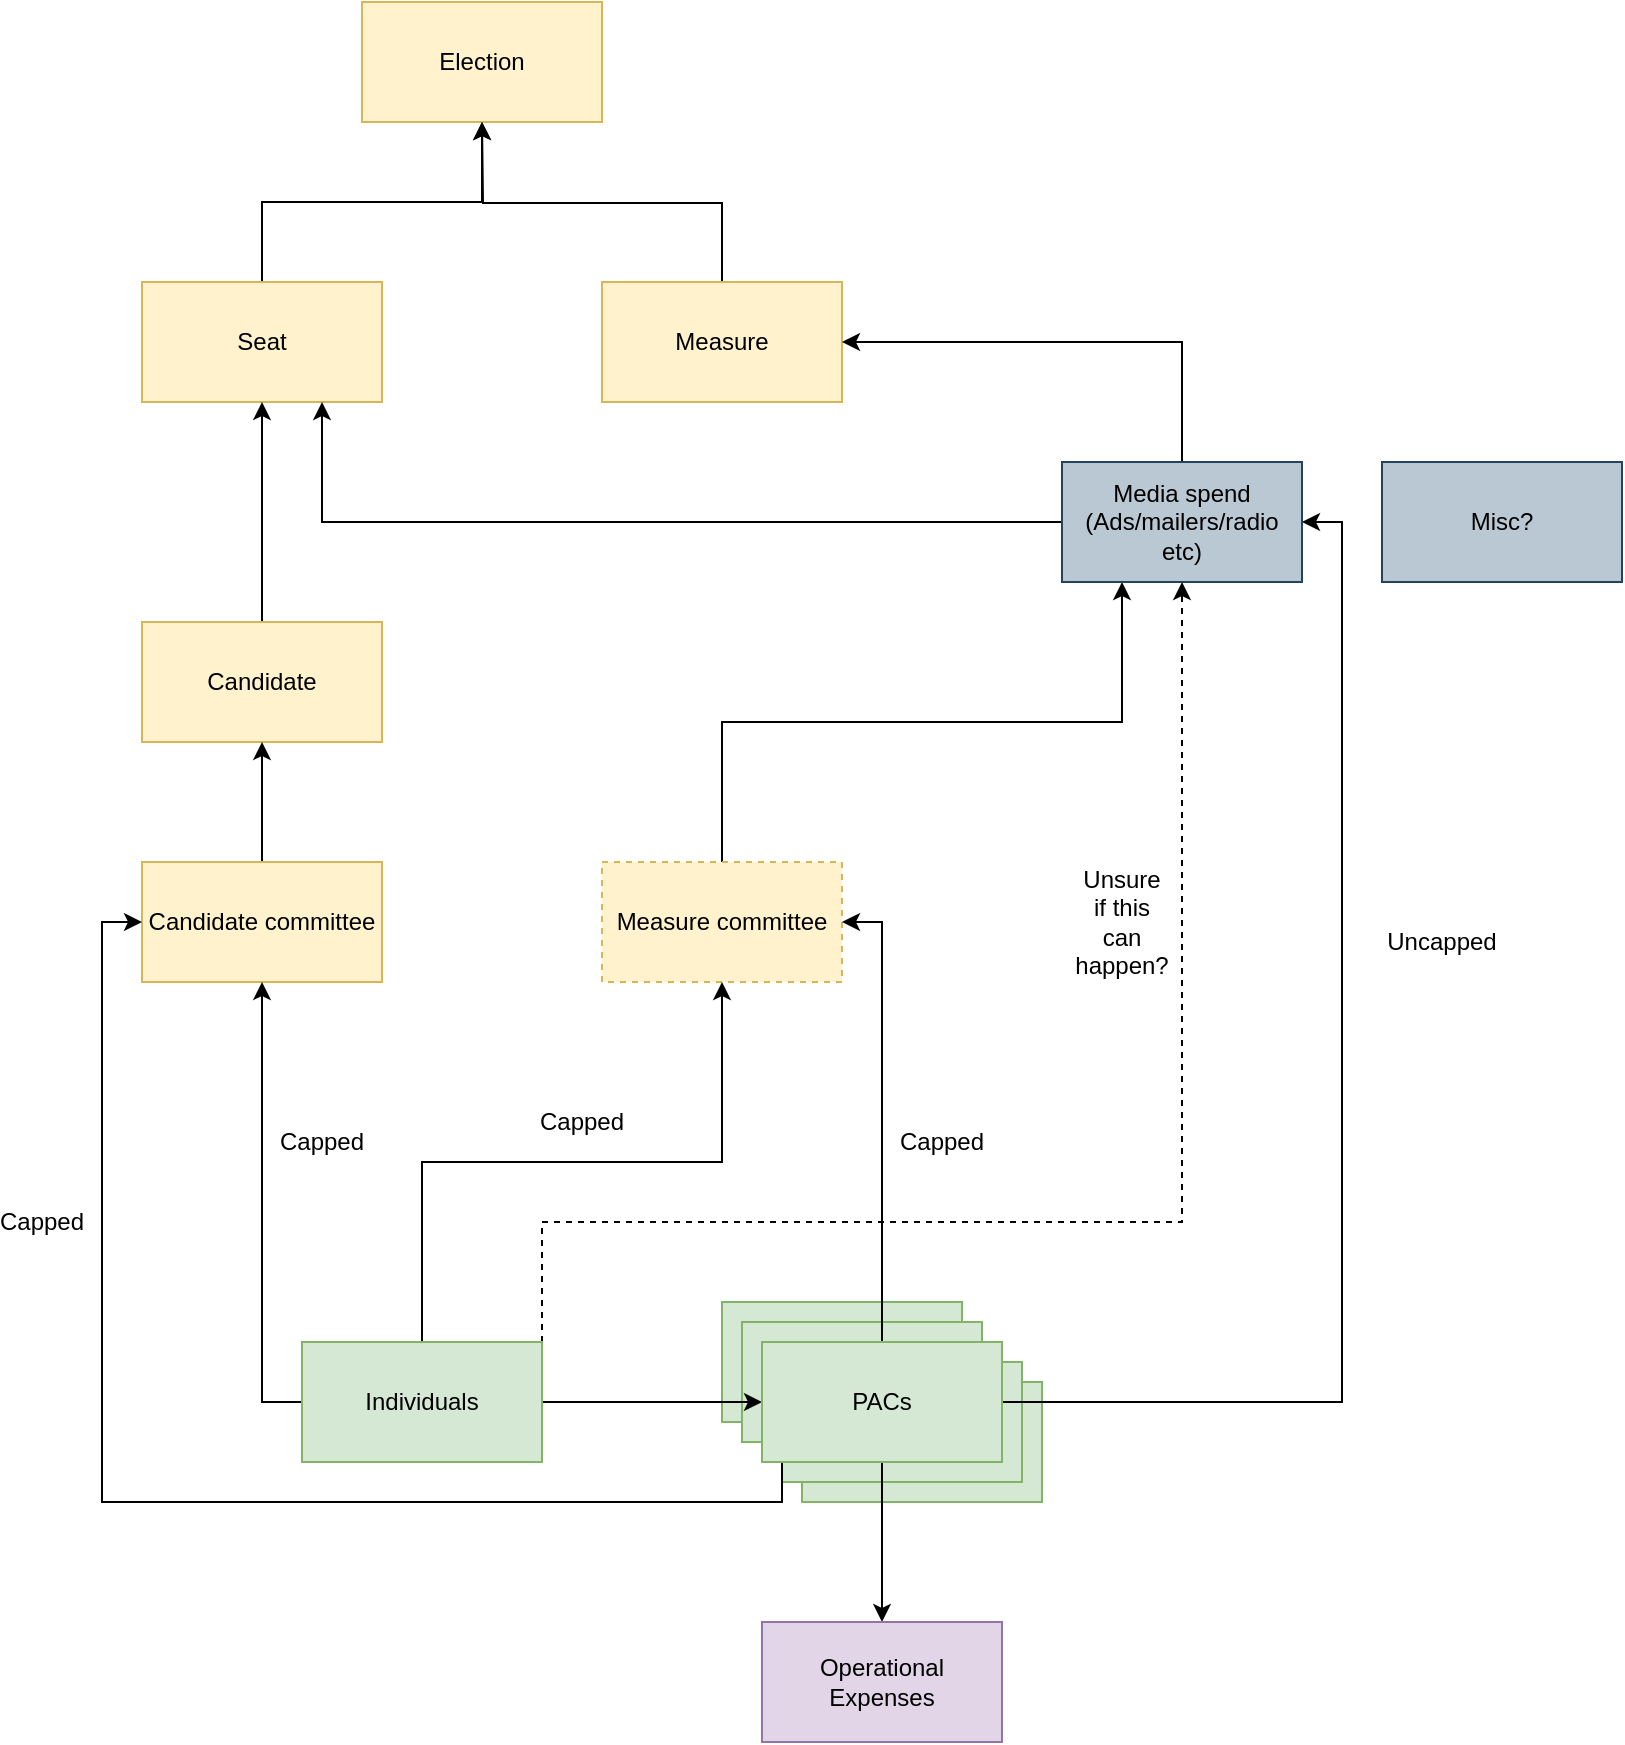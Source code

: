 <mxfile version="10.6.1" type="device"><diagram id="pXKdMne21quMe8HGnU_g" name="Page-1"><mxGraphModel dx="1080" dy="705" grid="1" gridSize="10" guides="1" tooltips="1" connect="1" arrows="1" fold="1" page="1" pageScale="1" pageWidth="850" pageHeight="1100" math="0" shadow="0"><root><mxCell id="0"/><mxCell id="1" parent="0"/><mxCell id="qMHTMH1Uoa9ZPdA_ucQk-39" value="PACs" style="rounded=0;whiteSpace=wrap;html=1;fillColor=#d5e8d4;strokeColor=#82b366;" vertex="1" parent="1"><mxGeometry x="420" y="730" width="120" height="60" as="geometry"/></mxCell><mxCell id="qMHTMH1Uoa9ZPdA_ucQk-38" value="PACs" style="rounded=0;whiteSpace=wrap;html=1;fillColor=#d5e8d4;strokeColor=#82b366;" vertex="1" parent="1"><mxGeometry x="410" y="720" width="120" height="60" as="geometry"/></mxCell><mxCell id="qMHTMH1Uoa9ZPdA_ucQk-37" value="PACs" style="rounded=0;whiteSpace=wrap;html=1;fillColor=#d5e8d4;strokeColor=#82b366;" vertex="1" parent="1"><mxGeometry x="380" y="690" width="120" height="60" as="geometry"/></mxCell><mxCell id="qMHTMH1Uoa9ZPdA_ucQk-36" value="PACs" style="rounded=0;whiteSpace=wrap;html=1;fillColor=#d5e8d4;strokeColor=#82b366;" vertex="1" parent="1"><mxGeometry x="390" y="700" width="120" height="60" as="geometry"/></mxCell><mxCell id="qMHTMH1Uoa9ZPdA_ucQk-1" value="Election" style="rounded=0;whiteSpace=wrap;html=1;fillColor=#fff2cc;strokeColor=#d6b656;" vertex="1" parent="1"><mxGeometry x="200" y="40" width="120" height="60" as="geometry"/></mxCell><mxCell id="qMHTMH1Uoa9ZPdA_ucQk-8" style="edgeStyle=orthogonalEdgeStyle;rounded=0;orthogonalLoop=1;jettySize=auto;html=1;exitX=0.5;exitY=0;exitDx=0;exitDy=0;entryX=0.5;entryY=1;entryDx=0;entryDy=0;" edge="1" parent="1" source="qMHTMH1Uoa9ZPdA_ucQk-2" target="qMHTMH1Uoa9ZPdA_ucQk-1"><mxGeometry relative="1" as="geometry"/></mxCell><mxCell id="qMHTMH1Uoa9ZPdA_ucQk-2" value="Seat" style="rounded=0;whiteSpace=wrap;html=1;fillColor=#fff2cc;strokeColor=#d6b656;" vertex="1" parent="1"><mxGeometry x="90" y="180" width="120" height="60" as="geometry"/></mxCell><mxCell id="qMHTMH1Uoa9ZPdA_ucQk-9" style="edgeStyle=orthogonalEdgeStyle;rounded=0;orthogonalLoop=1;jettySize=auto;html=1;exitX=0.5;exitY=0;exitDx=0;exitDy=0;" edge="1" parent="1" source="qMHTMH1Uoa9ZPdA_ucQk-3"><mxGeometry relative="1" as="geometry"><mxPoint x="260" y="100" as="targetPoint"/></mxGeometry></mxCell><mxCell id="qMHTMH1Uoa9ZPdA_ucQk-3" value="Measure" style="rounded=0;whiteSpace=wrap;html=1;fillColor=#fff2cc;strokeColor=#d6b656;" vertex="1" parent="1"><mxGeometry x="320" y="180" width="120" height="60" as="geometry"/></mxCell><mxCell id="qMHTMH1Uoa9ZPdA_ucQk-10" style="edgeStyle=orthogonalEdgeStyle;rounded=0;orthogonalLoop=1;jettySize=auto;html=1;exitX=0.5;exitY=0;exitDx=0;exitDy=0;entryX=0.5;entryY=1;entryDx=0;entryDy=0;" edge="1" parent="1" source="qMHTMH1Uoa9ZPdA_ucQk-4" target="qMHTMH1Uoa9ZPdA_ucQk-2"><mxGeometry relative="1" as="geometry"/></mxCell><mxCell id="qMHTMH1Uoa9ZPdA_ucQk-4" value="Candidate" style="rounded=0;whiteSpace=wrap;html=1;fillColor=#fff2cc;strokeColor=#d6b656;" vertex="1" parent="1"><mxGeometry x="90" y="350" width="120" height="60" as="geometry"/></mxCell><mxCell id="qMHTMH1Uoa9ZPdA_ucQk-11" style="edgeStyle=orthogonalEdgeStyle;rounded=0;orthogonalLoop=1;jettySize=auto;html=1;exitX=0.5;exitY=0;exitDx=0;exitDy=0;entryX=0.5;entryY=1;entryDx=0;entryDy=0;" edge="1" parent="1" source="qMHTMH1Uoa9ZPdA_ucQk-5" target="qMHTMH1Uoa9ZPdA_ucQk-4"><mxGeometry relative="1" as="geometry"/></mxCell><mxCell id="qMHTMH1Uoa9ZPdA_ucQk-5" value="Candidate committee" style="rounded=0;whiteSpace=wrap;html=1;fillColor=#fff2cc;strokeColor=#d6b656;" vertex="1" parent="1"><mxGeometry x="90" y="470" width="120" height="60" as="geometry"/></mxCell><mxCell id="qMHTMH1Uoa9ZPdA_ucQk-12" style="edgeStyle=orthogonalEdgeStyle;rounded=0;orthogonalLoop=1;jettySize=auto;html=1;exitX=0.5;exitY=0;exitDx=0;exitDy=0;entryX=0.25;entryY=1;entryDx=0;entryDy=0;" edge="1" parent="1" source="qMHTMH1Uoa9ZPdA_ucQk-6" target="qMHTMH1Uoa9ZPdA_ucQk-7"><mxGeometry relative="1" as="geometry"/></mxCell><mxCell id="qMHTMH1Uoa9ZPdA_ucQk-6" value="Measure committee" style="rounded=0;whiteSpace=wrap;html=1;fillColor=#fff2cc;strokeColor=#d6b656;dashed=1;" vertex="1" parent="1"><mxGeometry x="320" y="470" width="120" height="60" as="geometry"/></mxCell><mxCell id="qMHTMH1Uoa9ZPdA_ucQk-14" style="edgeStyle=orthogonalEdgeStyle;rounded=0;orthogonalLoop=1;jettySize=auto;html=1;exitX=0;exitY=0.5;exitDx=0;exitDy=0;entryX=0.75;entryY=1;entryDx=0;entryDy=0;" edge="1" parent="1" source="qMHTMH1Uoa9ZPdA_ucQk-7" target="qMHTMH1Uoa9ZPdA_ucQk-2"><mxGeometry relative="1" as="geometry"><Array as="points"><mxPoint x="180" y="300"/></Array></mxGeometry></mxCell><mxCell id="qMHTMH1Uoa9ZPdA_ucQk-15" style="edgeStyle=orthogonalEdgeStyle;rounded=0;orthogonalLoop=1;jettySize=auto;html=1;exitX=0.5;exitY=0;exitDx=0;exitDy=0;entryX=1;entryY=0.5;entryDx=0;entryDy=0;" edge="1" parent="1" source="qMHTMH1Uoa9ZPdA_ucQk-7" target="qMHTMH1Uoa9ZPdA_ucQk-3"><mxGeometry relative="1" as="geometry"/></mxCell><mxCell id="qMHTMH1Uoa9ZPdA_ucQk-7" value="Media spend&lt;br&gt;(Ads/mailers/radio etc)&lt;br&gt;" style="rounded=0;whiteSpace=wrap;html=1;fillColor=#bac8d3;strokeColor=#23445d;" vertex="1" parent="1"><mxGeometry x="550" y="270" width="120" height="60" as="geometry"/></mxCell><mxCell id="qMHTMH1Uoa9ZPdA_ucQk-22" style="edgeStyle=orthogonalEdgeStyle;rounded=0;orthogonalLoop=1;jettySize=auto;html=1;exitX=0;exitY=0.5;exitDx=0;exitDy=0;entryX=0.5;entryY=1;entryDx=0;entryDy=0;" edge="1" parent="1" source="qMHTMH1Uoa9ZPdA_ucQk-20" target="qMHTMH1Uoa9ZPdA_ucQk-5"><mxGeometry relative="1" as="geometry"><mxPoint x="70" y="580" as="targetPoint"/></mxGeometry></mxCell><mxCell id="qMHTMH1Uoa9ZPdA_ucQk-23" style="edgeStyle=orthogonalEdgeStyle;rounded=0;orthogonalLoop=1;jettySize=auto;html=1;exitX=0.5;exitY=0;exitDx=0;exitDy=0;entryX=0.5;entryY=1;entryDx=0;entryDy=0;" edge="1" parent="1" source="qMHTMH1Uoa9ZPdA_ucQk-20" target="qMHTMH1Uoa9ZPdA_ucQk-6"><mxGeometry relative="1" as="geometry"><mxPoint x="380" y="540" as="targetPoint"/></mxGeometry></mxCell><mxCell id="qMHTMH1Uoa9ZPdA_ucQk-24" style="edgeStyle=orthogonalEdgeStyle;rounded=0;orthogonalLoop=1;jettySize=auto;html=1;exitX=1;exitY=0.5;exitDx=0;exitDy=0;dashed=1;" edge="1" parent="1" source="qMHTMH1Uoa9ZPdA_ucQk-20" target="qMHTMH1Uoa9ZPdA_ucQk-7"><mxGeometry relative="1" as="geometry"><Array as="points"><mxPoint x="290" y="650"/><mxPoint x="610" y="650"/></Array></mxGeometry></mxCell><mxCell id="qMHTMH1Uoa9ZPdA_ucQk-25" style="edgeStyle=orthogonalEdgeStyle;rounded=0;orthogonalLoop=1;jettySize=auto;html=1;exitX=1;exitY=0.5;exitDx=0;exitDy=0;" edge="1" parent="1" source="qMHTMH1Uoa9ZPdA_ucQk-20" target="qMHTMH1Uoa9ZPdA_ucQk-21"><mxGeometry relative="1" as="geometry"/></mxCell><mxCell id="qMHTMH1Uoa9ZPdA_ucQk-20" value="Individuals" style="rounded=0;whiteSpace=wrap;html=1;fillColor=#d5e8d4;strokeColor=#82b366;" vertex="1" parent="1"><mxGeometry x="170" y="710" width="120" height="60" as="geometry"/></mxCell><mxCell id="qMHTMH1Uoa9ZPdA_ucQk-26" style="edgeStyle=orthogonalEdgeStyle;rounded=0;orthogonalLoop=1;jettySize=auto;html=1;exitX=1;exitY=0.5;exitDx=0;exitDy=0;entryX=1;entryY=0.5;entryDx=0;entryDy=0;" edge="1" parent="1" source="qMHTMH1Uoa9ZPdA_ucQk-21" target="qMHTMH1Uoa9ZPdA_ucQk-7"><mxGeometry relative="1" as="geometry"/></mxCell><mxCell id="qMHTMH1Uoa9ZPdA_ucQk-27" style="edgeStyle=orthogonalEdgeStyle;rounded=0;orthogonalLoop=1;jettySize=auto;html=1;exitX=0.5;exitY=1;exitDx=0;exitDy=0;entryX=0;entryY=0.5;entryDx=0;entryDy=0;" edge="1" parent="1" source="qMHTMH1Uoa9ZPdA_ucQk-21" target="qMHTMH1Uoa9ZPdA_ucQk-5"><mxGeometry relative="1" as="geometry"><Array as="points"><mxPoint x="410" y="770"/><mxPoint x="410" y="790"/><mxPoint x="70" y="790"/><mxPoint x="70" y="500"/></Array></mxGeometry></mxCell><mxCell id="qMHTMH1Uoa9ZPdA_ucQk-28" style="edgeStyle=orthogonalEdgeStyle;rounded=0;orthogonalLoop=1;jettySize=auto;html=1;exitX=0.5;exitY=0;exitDx=0;exitDy=0;entryX=1;entryY=0.5;entryDx=0;entryDy=0;" edge="1" parent="1" source="qMHTMH1Uoa9ZPdA_ucQk-21" target="qMHTMH1Uoa9ZPdA_ucQk-6"><mxGeometry relative="1" as="geometry"/></mxCell><mxCell id="qMHTMH1Uoa9ZPdA_ucQk-35" style="edgeStyle=orthogonalEdgeStyle;rounded=0;orthogonalLoop=1;jettySize=auto;html=1;exitX=0.5;exitY=1;exitDx=0;exitDy=0;entryX=0.5;entryY=0;entryDx=0;entryDy=0;" edge="1" parent="1" source="qMHTMH1Uoa9ZPdA_ucQk-21" target="qMHTMH1Uoa9ZPdA_ucQk-34"><mxGeometry relative="1" as="geometry"/></mxCell><mxCell id="qMHTMH1Uoa9ZPdA_ucQk-21" value="PACs" style="rounded=0;whiteSpace=wrap;html=1;fillColor=#d5e8d4;strokeColor=#82b366;" vertex="1" parent="1"><mxGeometry x="400" y="710" width="120" height="60" as="geometry"/></mxCell><mxCell id="qMHTMH1Uoa9ZPdA_ucQk-29" value="Capped" style="text;html=1;strokeColor=none;fillColor=none;align=center;verticalAlign=middle;whiteSpace=wrap;rounded=0;" vertex="1" parent="1"><mxGeometry x="20" y="640" width="40" height="20" as="geometry"/></mxCell><mxCell id="qMHTMH1Uoa9ZPdA_ucQk-30" value="Capped" style="text;html=1;strokeColor=none;fillColor=none;align=center;verticalAlign=middle;whiteSpace=wrap;rounded=0;" vertex="1" parent="1"><mxGeometry x="160" y="600" width="40" height="20" as="geometry"/></mxCell><mxCell id="qMHTMH1Uoa9ZPdA_ucQk-31" value="Capped" style="text;html=1;strokeColor=none;fillColor=none;align=center;verticalAlign=middle;whiteSpace=wrap;rounded=0;" vertex="1" parent="1"><mxGeometry x="290" y="590" width="40" height="20" as="geometry"/></mxCell><mxCell id="qMHTMH1Uoa9ZPdA_ucQk-32" value="Capped" style="text;html=1;strokeColor=none;fillColor=none;align=center;verticalAlign=middle;whiteSpace=wrap;rounded=0;" vertex="1" parent="1"><mxGeometry x="470" y="600" width="40" height="20" as="geometry"/></mxCell><mxCell id="qMHTMH1Uoa9ZPdA_ucQk-33" value="Uncapped" style="text;html=1;strokeColor=none;fillColor=none;align=center;verticalAlign=middle;whiteSpace=wrap;rounded=0;" vertex="1" parent="1"><mxGeometry x="720" y="500" width="40" height="20" as="geometry"/></mxCell><mxCell id="qMHTMH1Uoa9ZPdA_ucQk-34" value="Operational Expenses" style="rounded=0;whiteSpace=wrap;html=1;fillColor=#e1d5e7;strokeColor=#9673a6;" vertex="1" parent="1"><mxGeometry x="400" y="850" width="120" height="60" as="geometry"/></mxCell><mxCell id="qMHTMH1Uoa9ZPdA_ucQk-41" value="Misc?&lt;br&gt;" style="rounded=0;whiteSpace=wrap;html=1;fillColor=#bac8d3;strokeColor=#23445d;" vertex="1" parent="1"><mxGeometry x="710" y="270" width="120" height="60" as="geometry"/></mxCell><mxCell id="qMHTMH1Uoa9ZPdA_ucQk-42" value="Unsure if this can happen?" style="text;html=1;strokeColor=none;fillColor=none;align=center;verticalAlign=middle;whiteSpace=wrap;rounded=0;dashed=1;" vertex="1" parent="1"><mxGeometry x="560" y="490" width="40" height="20" as="geometry"/></mxCell></root></mxGraphModel></diagram></mxfile>